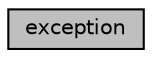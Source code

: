 digraph "exception"
{
  edge [fontname="Helvetica",fontsize="10",labelfontname="Helvetica",labelfontsize="10"];
  node [fontname="Helvetica",fontsize="10",shape=record];
  Node13 [label="exception",height=0.2,width=0.4,color="black", fillcolor="grey75", style="filled", fontcolor="black"];
}
